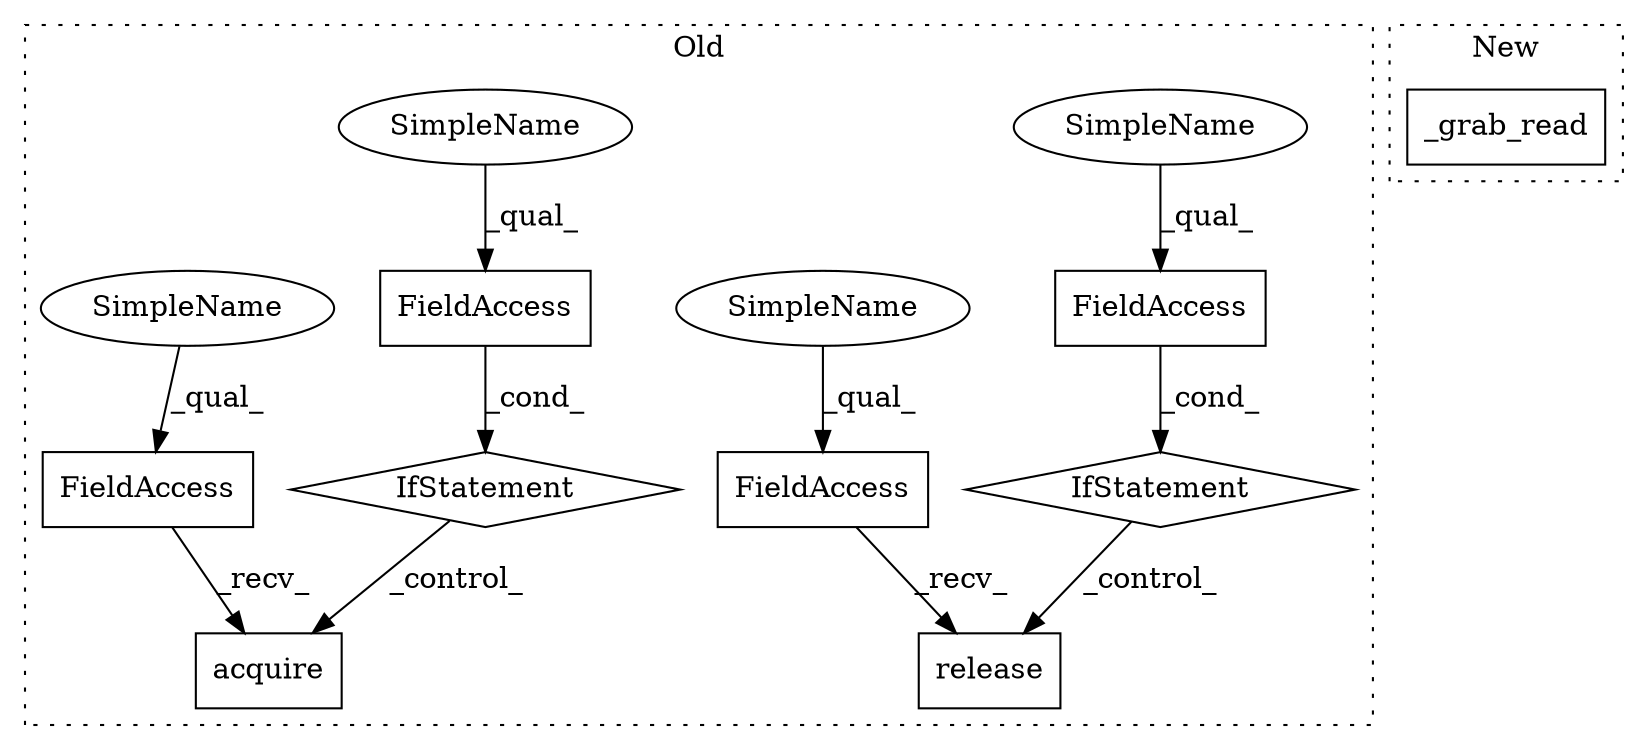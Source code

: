 digraph G {
subgraph cluster0 {
1 [label="IfStatement" a="25" s="28008,28022" l="4,2" shape="diamond"];
3 [label="FieldAccess" a="22" s="28012" l="10" shape="box"];
4 [label="FieldAccess" a="22" s="28032" l="10" shape="box"];
5 [label="FieldAccess" a="22" s="28127" l="10" shape="box"];
6 [label="FieldAccess" a="22" s="28107" l="10" shape="box"];
7 [label="release" a="32" s="28138" l="9" shape="box"];
8 [label="IfStatement" a="25" s="28103,28117" l="4,2" shape="diamond"];
9 [label="acquire" a="32" s="28043" l="9" shape="box"];
10 [label="SimpleName" a="42" s="28012" l="4" shape="ellipse"];
11 [label="SimpleName" a="42" s="28107" l="4" shape="ellipse"];
12 [label="SimpleName" a="42" s="28127" l="4" shape="ellipse"];
13 [label="SimpleName" a="42" s="28032" l="4" shape="ellipse"];
label = "Old";
style="dotted";
}
subgraph cluster1 {
2 [label="_grab_read" a="32" s="28560" l="12" shape="box"];
label = "New";
style="dotted";
}
1 -> 9 [label="_control_"];
3 -> 1 [label="_cond_"];
4 -> 9 [label="_recv_"];
5 -> 7 [label="_recv_"];
6 -> 8 [label="_cond_"];
8 -> 7 [label="_control_"];
10 -> 3 [label="_qual_"];
11 -> 6 [label="_qual_"];
12 -> 5 [label="_qual_"];
13 -> 4 [label="_qual_"];
}